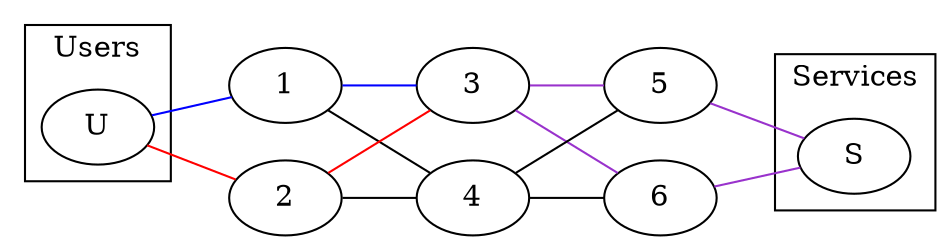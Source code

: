 graph {
	rankdir=LR
	{U} -- {1} -- {3}[color=blue]
    {U} -- {2} -- {3}[color=red]
    {3} -- {5} -- {S}[color=darkorchid]
	{3} -- {6} -- {S}[color=darkorchid]
    {1 2} -- {4} -- {5 6}
	
	subgraph {
		cluster=true
		label="Users"
	
		U
	}
	
	subgraph {
		cluster=true
		label="Services"
	
		S
	}
	
	subgraph {
		label="Mixnet Nodes"
	
		1 2 3
		4 5 6
	}
}

